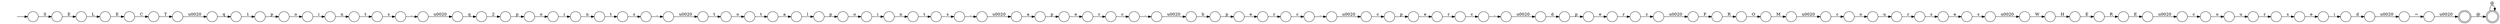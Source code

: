 digraph Automaton {
  rankdir = LR;
  0 [shape=circle,label=""];
  0 -> 16 [label="p"]
  1 [shape=circle,label=""];
  1 -> 20 [label="e"]
  2 [shape=circle,label=""];
  2 -> 78 [label="="]
  3 [shape=doublecircle,label=""];
  3 -> 3 [label="@"]
  4 [shape=circle,label=""];
  4 -> 54 [label="n"]
  5 [shape=circle,label=""];
  5 -> 11 [label="O"]
  6 [shape=circle,label=""];
  6 -> 2 [label="\u0020"]
  7 [shape=circle,label=""];
  7 -> 48 [label="\u0020"]
  8 [shape=circle,label=""];
  8 -> 51 [label="p"]
  9 [shape=circle,label=""];
  9 -> 23 [label="s"]
  10 [shape=circle,label=""];
  10 -> 61 [label="r"]
  11 [shape=circle,label=""];
  11 -> 24 [label="M"]
  12 [shape=circle,label=""];
  12 -> 82 [label="c"]
  13 [shape=circle,label=""];
  13 -> 30 [label="a"]
  14 [shape=circle,label=""];
  14 -> 58 [label="\u0020"]
  15 [shape=circle,label=""];
  15 -> 4 [label="i"]
  16 [shape=circle,label=""];
  16 -> 89 [label="e"]
  17 [shape=circle,label=""];
  17 -> 76 [label="\u0020"]
  18 [shape=circle,label=""];
  18 -> 71 [label="\u0020"]
  19 [shape=circle,label=""];
  19 -> 22 [label="\u0020"]
  20 [shape=circle,label=""];
  20 -> 98 [label="r"]
  21 [shape=circle,label=""];
  21 -> 93 [label=","]
  22 [shape=circle,label=""];
  22 -> 79 [label="W"]
  23 [shape=circle,label=""];
  23 -> 90 [label="e"]
  24 [shape=circle,label=""];
  24 -> 28 [label="\u0020"]
  25 [shape=circle,label=""];
  25 -> 50 [label="t"]
  26 [shape=circle,label=""];
  26 -> 96 [label="n"]
  27 [shape=circle,label=""];
  27 -> 9 [label="r"]
  28 [shape=circle,label=""];
  28 -> 53 [label="c"]
  29 [shape=circle,label=""];
  29 -> 27 [label="u"]
  30 [shape=circle,label=""];
  30 -> 95 [label="p"]
  31 [shape=circle,label=""];
  31 -> 32 [label="c"]
  32 [shape=circle,label=""];
  32 -> 74 [label="\u0020"]
  33 [shape=circle,label=""];
  33 -> 19 [label="s"]
  34 [shape=circle,label=""];
  34 -> 59 [label="E"]
  35 [shape=circle,label=""];
  35 -> 8 [label="2"]
  36 [shape=circle,label=""];
  36 -> 13 [label="\u0020"]
  37 [shape=circle,label=""];
  37 -> 36 [label=","]
  38 [shape=circle,label=""];
  38 -> 1 [label="p"]
  39 [shape=circle,label=""];
  39 -> 17 [label="T"]
  40 [shape=circle,label=""];
  40 -> 25 [label="n"]
  41 [shape=circle,label=""];
  41 -> 87 [label="1"]
  42 [shape=circle,label=""];
  42 -> 60 [label="\u0020"]
  43 [shape=circle,label=""];
  43 -> 6 [label="d"]
  44 [shape=circle,label=""];
  44 -> 70 [label="s"]
  45 [shape=circle,label=""];
  45 -> 12 [label="\u0020"]
  46 [shape=doublecircle,label=""];
  46 -> 3 [label="@"]
  47 [shape=circle,label=""];
  47 -> 21 [label="c"]
  48 [shape=circle,label=""];
  48 -> 75 [label="t"]
  49 [shape=circle,label=""];
  49 -> 72 [label="p"]
  50 [shape=circle,label=""];
  50 -> 37 [label="s"]
  51 [shape=circle,label=""];
  51 -> 65 [label="o"]
  52 [shape=circle,label=""];
  52 -> 14 [label=","]
  53 [shape=circle,label=""];
  53 -> 56 [label="o"]
  54 [shape=circle,label=""];
  54 -> 44 [label="t"]
  55 [shape=circle,label=""];
  55 -> 67 [label="t"]
  56 [shape=circle,label=""];
  56 -> 10 [label="u"]
  57 [shape=circle,label=""];
  57 -> 45 [label="E"]
  58 [shape=circle,label=""];
  58 -> 38 [label="b"]
  59 [shape=circle,label=""];
  59 -> 39 [label="C"]
  60 [shape=circle,label=""];
  60 -> 49 [label="c"]
  61 [shape=circle,label=""];
  61 -> 77 [label="s"]
  62 [shape=circle,label=""];
  62 -> 80 [label="l"]
  63 [shape=circle,label=""];
  63 -> 5 [label="R"]
  64 [shape=circle,label=""];
  64 -> 52 [label="c"]
  65 [shape=circle,label=""];
  65 -> 26 [label="i"]
  66 [shape=circle,label=""];
  66 -> 42 [label=","]
  67 [shape=circle,label=""];
  67 -> 62 [label="a"]
  68 [shape=circle,label=""];
  68 -> 0 [label="d"]
  69 [shape=circle,label=""];
  69 -> 83 [label="E"]
  70 [shape=circle,label=""];
  70 -> 18 [label=","]
  71 [shape=circle,label=""];
  71 -> 35 [label="q"]
  72 [shape=circle,label=""];
  72 -> 73 [label="e"]
  73 [shape=circle,label=""];
  73 -> 47 [label="r"]
  74 [shape=circle,label=""];
  74 -> 63 [label="F"]
  75 [shape=circle,label=""];
  75 -> 55 [label="o"]
  76 [shape=circle,label=""];
  76 -> 41 [label="q"]
  77 [shape=circle,label=""];
  77 -> 33 [label="e"]
  78 [shape=circle,label=""];
  78 -> 46 [label="\u0020"]
  79 [shape=circle,label=""];
  79 -> 69 [label="H"]
  80 [shape=circle,label=""];
  80 -> 88 [label="p"]
  81 [shape=circle,label=""];
  81 -> 7 [label=","]
  82 [shape=circle,label=""];
  82 -> 29 [label="o"]
  83 [shape=circle,label=""];
  83 -> 57 [label="R"]
  84 [shape=circle,label=""];
  84 -> 34 [label="L"]
  85 [shape=circle,label=""];
  initial [shape=plaintext,label=""];
  initial -> 85
  85 -> 97 [label="S"]
  86 [shape=circle,label=""];
  86 -> 81 [label="s"]
  87 [shape=circle,label=""];
  87 -> 92 [label="p"]
  88 [shape=circle,label=""];
  88 -> 91 [label="o"]
  89 [shape=circle,label=""];
  89 -> 31 [label="r"]
  90 [shape=circle,label=""];
  90 -> 43 [label="i"]
  91 [shape=circle,label=""];
  91 -> 40 [label="i"]
  92 [shape=circle,label=""];
  92 -> 15 [label="o"]
  93 [shape=circle,label=""];
  93 -> 68 [label="\u0020"]
  94 [shape=circle,label=""];
  94 -> 64 [label="r"]
  95 [shape=circle,label=""];
  95 -> 94 [label="e"]
  96 [shape=circle,label=""];
  96 -> 86 [label="t"]
  97 [shape=circle,label=""];
  97 -> 84 [label="E"]
  98 [shape=circle,label=""];
  98 -> 66 [label="c"]
}
